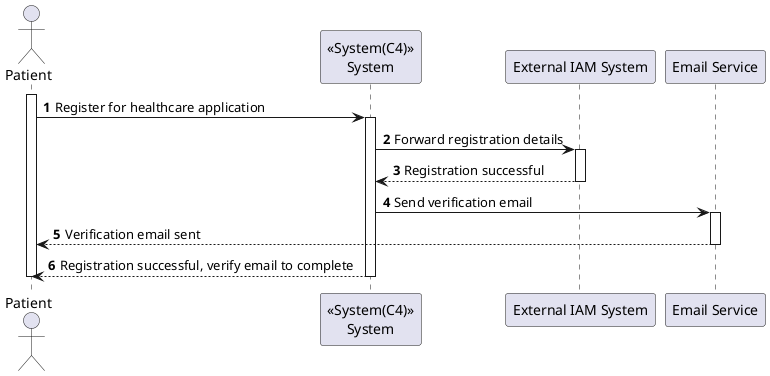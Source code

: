 ﻿@startuml
'https://plantuml.com/sequence-diagram

autonumber
actor Patient as patient
participant "<<System(C4)>>\nSystem" as sys
participant "External IAM System" as iam
participant "Email Service" as email

activate patient
patient -> sys: Register for healthcare application

activate sys
sys -> iam: Forward registration details

activate iam
iam --> sys: Registration successful
deactivate iam

sys -> email: Send verification email
activate email
email --> patient: Verification email sent
deactivate email

sys --> patient: Registration successful, verify email to complete

deactivate sys
deactivate patient

@enduml